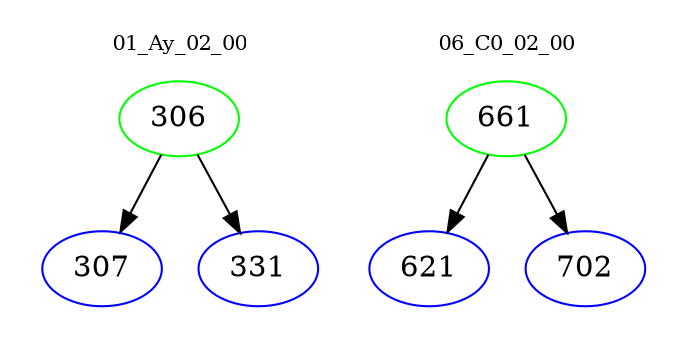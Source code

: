digraph{
subgraph cluster_0 {
color = white
label = "01_Ay_02_00";
fontsize=10;
T0_306 [label="306", color="green"]
T0_306 -> T0_307 [color="black"]
T0_307 [label="307", color="blue"]
T0_306 -> T0_331 [color="black"]
T0_331 [label="331", color="blue"]
}
subgraph cluster_1 {
color = white
label = "06_C0_02_00";
fontsize=10;
T1_661 [label="661", color="green"]
T1_661 -> T1_621 [color="black"]
T1_621 [label="621", color="blue"]
T1_661 -> T1_702 [color="black"]
T1_702 [label="702", color="blue"]
}
}
